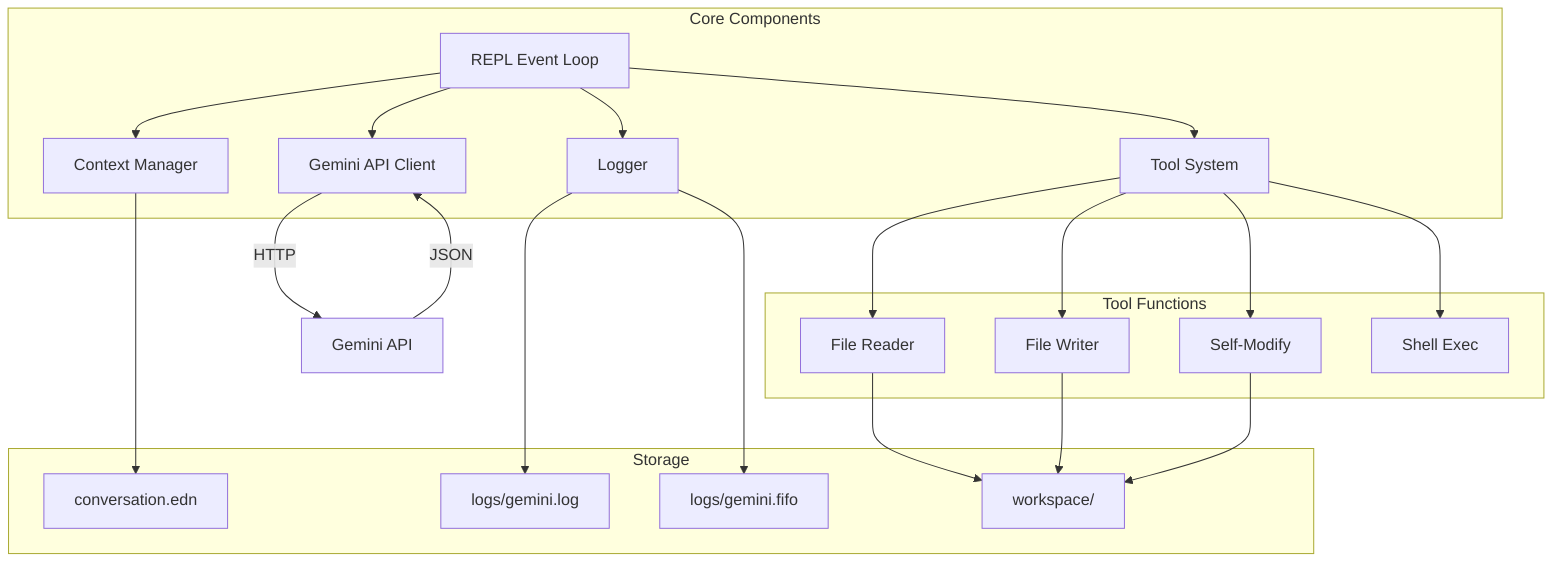 graph TB
    subgraph "Core Components"
        REPL[REPL Event Loop]
        CTX[Context Manager]
        LOG[Logger]
        API[Gemini API Client]
        TOOLS[Tool System]
    end
    
    subgraph "Tool Functions"
        READ[File Reader]
        WRITE[File Writer]
        SELF[Self-Modify]
        EXEC[Shell Exec]
    end
    
    subgraph "Storage"
        HIST[conversation.edn]
        LOGS[logs/gemini.log]
        FIFO[logs/gemini.fifo]
        FILES[workspace/]
    end
    
    REPL --> CTX
    REPL --> LOG
    REPL --> API
    REPL --> TOOLS
    
    TOOLS --> READ
    TOOLS --> WRITE
    TOOLS --> SELF
    TOOLS --> EXEC
    
    CTX --> HIST
    LOG --> LOGS
    LOG --> FIFO
    READ --> FILES
    WRITE --> FILES
    SELF --> FILES
    
    API --> |HTTP| Gemini[Gemini API]
    Gemini --> |JSON| API